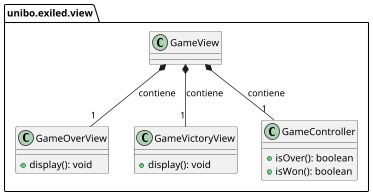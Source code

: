@startuml
scale 0.7
set separator none
package unibo.exiled.view
{
  class GameView {
    
  }
  
  class GameOverView {
    + display(): void
  }
  
  class GameVictoryView {
    + display(): void
  }
  
  
  class GameController {
    + isOver(): boolean
    + isWon(): boolean
  }

}

GameView *-- "1" GameOverView : contiene
GameView *-- "1" GameVictoryView : contiene
GameView *-- "1" GameController : contiene
@enduml

